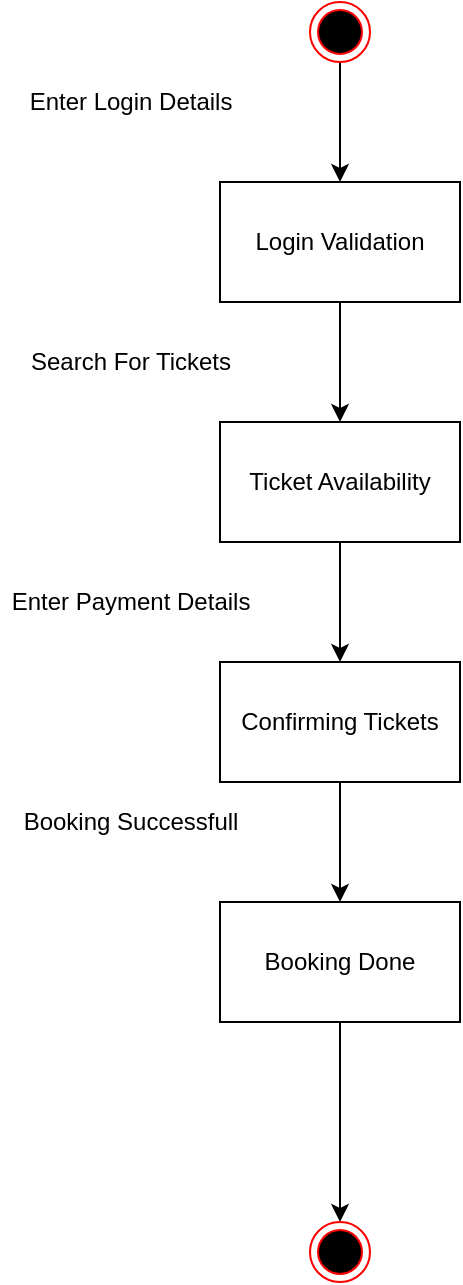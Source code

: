 <mxfile version="15.5.8" type="device"><diagram id="2lCJho6Ym2-yXFYw_eGZ" name="Page-1"><mxGraphModel dx="1038" dy="547" grid="1" gridSize="10" guides="1" tooltips="1" connect="1" arrows="1" fold="1" page="1" pageScale="1" pageWidth="850" pageHeight="1100" math="0" shadow="0"><root><mxCell id="0"/><mxCell id="1" parent="0"/><mxCell id="tqxmY85PFGL8NLCO7zap-8" value="" style="edgeStyle=orthogonalEdgeStyle;rounded=0;orthogonalLoop=1;jettySize=auto;html=1;" edge="1" parent="1" source="tqxmY85PFGL8NLCO7zap-1" target="tqxmY85PFGL8NLCO7zap-2"><mxGeometry relative="1" as="geometry"/></mxCell><mxCell id="tqxmY85PFGL8NLCO7zap-1" value="" style="ellipse;html=1;shape=endState;fillColor=#000000;strokeColor=#ff0000;" vertex="1" parent="1"><mxGeometry x="410" y="60" width="30" height="30" as="geometry"/></mxCell><mxCell id="tqxmY85PFGL8NLCO7zap-9" value="" style="edgeStyle=orthogonalEdgeStyle;rounded=0;orthogonalLoop=1;jettySize=auto;html=1;" edge="1" parent="1" source="tqxmY85PFGL8NLCO7zap-2" target="tqxmY85PFGL8NLCO7zap-3"><mxGeometry relative="1" as="geometry"/></mxCell><mxCell id="tqxmY85PFGL8NLCO7zap-2" value="Login Validation" style="rounded=0;whiteSpace=wrap;html=1;" vertex="1" parent="1"><mxGeometry x="365" y="150" width="120" height="60" as="geometry"/></mxCell><mxCell id="tqxmY85PFGL8NLCO7zap-10" value="" style="edgeStyle=orthogonalEdgeStyle;rounded=0;orthogonalLoop=1;jettySize=auto;html=1;" edge="1" parent="1" source="tqxmY85PFGL8NLCO7zap-3" target="tqxmY85PFGL8NLCO7zap-4"><mxGeometry relative="1" as="geometry"/></mxCell><mxCell id="tqxmY85PFGL8NLCO7zap-3" value="Ticket Availability" style="rounded=0;whiteSpace=wrap;html=1;" vertex="1" parent="1"><mxGeometry x="365" y="270" width="120" height="60" as="geometry"/></mxCell><mxCell id="tqxmY85PFGL8NLCO7zap-11" value="" style="edgeStyle=orthogonalEdgeStyle;rounded=0;orthogonalLoop=1;jettySize=auto;html=1;" edge="1" parent="1" source="tqxmY85PFGL8NLCO7zap-4" target="tqxmY85PFGL8NLCO7zap-5"><mxGeometry relative="1" as="geometry"/></mxCell><mxCell id="tqxmY85PFGL8NLCO7zap-4" value="Confirming Tickets" style="rounded=0;whiteSpace=wrap;html=1;" vertex="1" parent="1"><mxGeometry x="365" y="390" width="120" height="60" as="geometry"/></mxCell><mxCell id="tqxmY85PFGL8NLCO7zap-12" value="" style="edgeStyle=orthogonalEdgeStyle;rounded=0;orthogonalLoop=1;jettySize=auto;html=1;" edge="1" parent="1" source="tqxmY85PFGL8NLCO7zap-5" target="tqxmY85PFGL8NLCO7zap-6"><mxGeometry relative="1" as="geometry"/></mxCell><mxCell id="tqxmY85PFGL8NLCO7zap-5" value="Booking Done" style="rounded=0;whiteSpace=wrap;html=1;" vertex="1" parent="1"><mxGeometry x="365" y="510" width="120" height="60" as="geometry"/></mxCell><mxCell id="tqxmY85PFGL8NLCO7zap-6" value="" style="ellipse;html=1;shape=endState;fillColor=#000000;strokeColor=#ff0000;" vertex="1" parent="1"><mxGeometry x="410" y="670" width="30" height="30" as="geometry"/></mxCell><mxCell id="tqxmY85PFGL8NLCO7zap-13" value="Enter Login Details" style="text;html=1;align=center;verticalAlign=middle;resizable=0;points=[];autosize=1;strokeColor=none;fillColor=none;" vertex="1" parent="1"><mxGeometry x="260" y="100" width="120" height="20" as="geometry"/></mxCell><mxCell id="tqxmY85PFGL8NLCO7zap-14" value="Search For Tickets" style="text;html=1;align=center;verticalAlign=middle;resizable=0;points=[];autosize=1;strokeColor=none;fillColor=none;" vertex="1" parent="1"><mxGeometry x="260" y="230" width="120" height="20" as="geometry"/></mxCell><mxCell id="tqxmY85PFGL8NLCO7zap-15" value="Enter Payment Details" style="text;html=1;align=center;verticalAlign=middle;resizable=0;points=[];autosize=1;strokeColor=none;fillColor=none;" vertex="1" parent="1"><mxGeometry x="255" y="350" width="130" height="20" as="geometry"/></mxCell><mxCell id="tqxmY85PFGL8NLCO7zap-16" value="Booking Successfull" style="text;html=1;align=center;verticalAlign=middle;resizable=0;points=[];autosize=1;strokeColor=none;fillColor=none;" vertex="1" parent="1"><mxGeometry x="260" y="460" width="120" height="20" as="geometry"/></mxCell></root></mxGraphModel></diagram></mxfile>